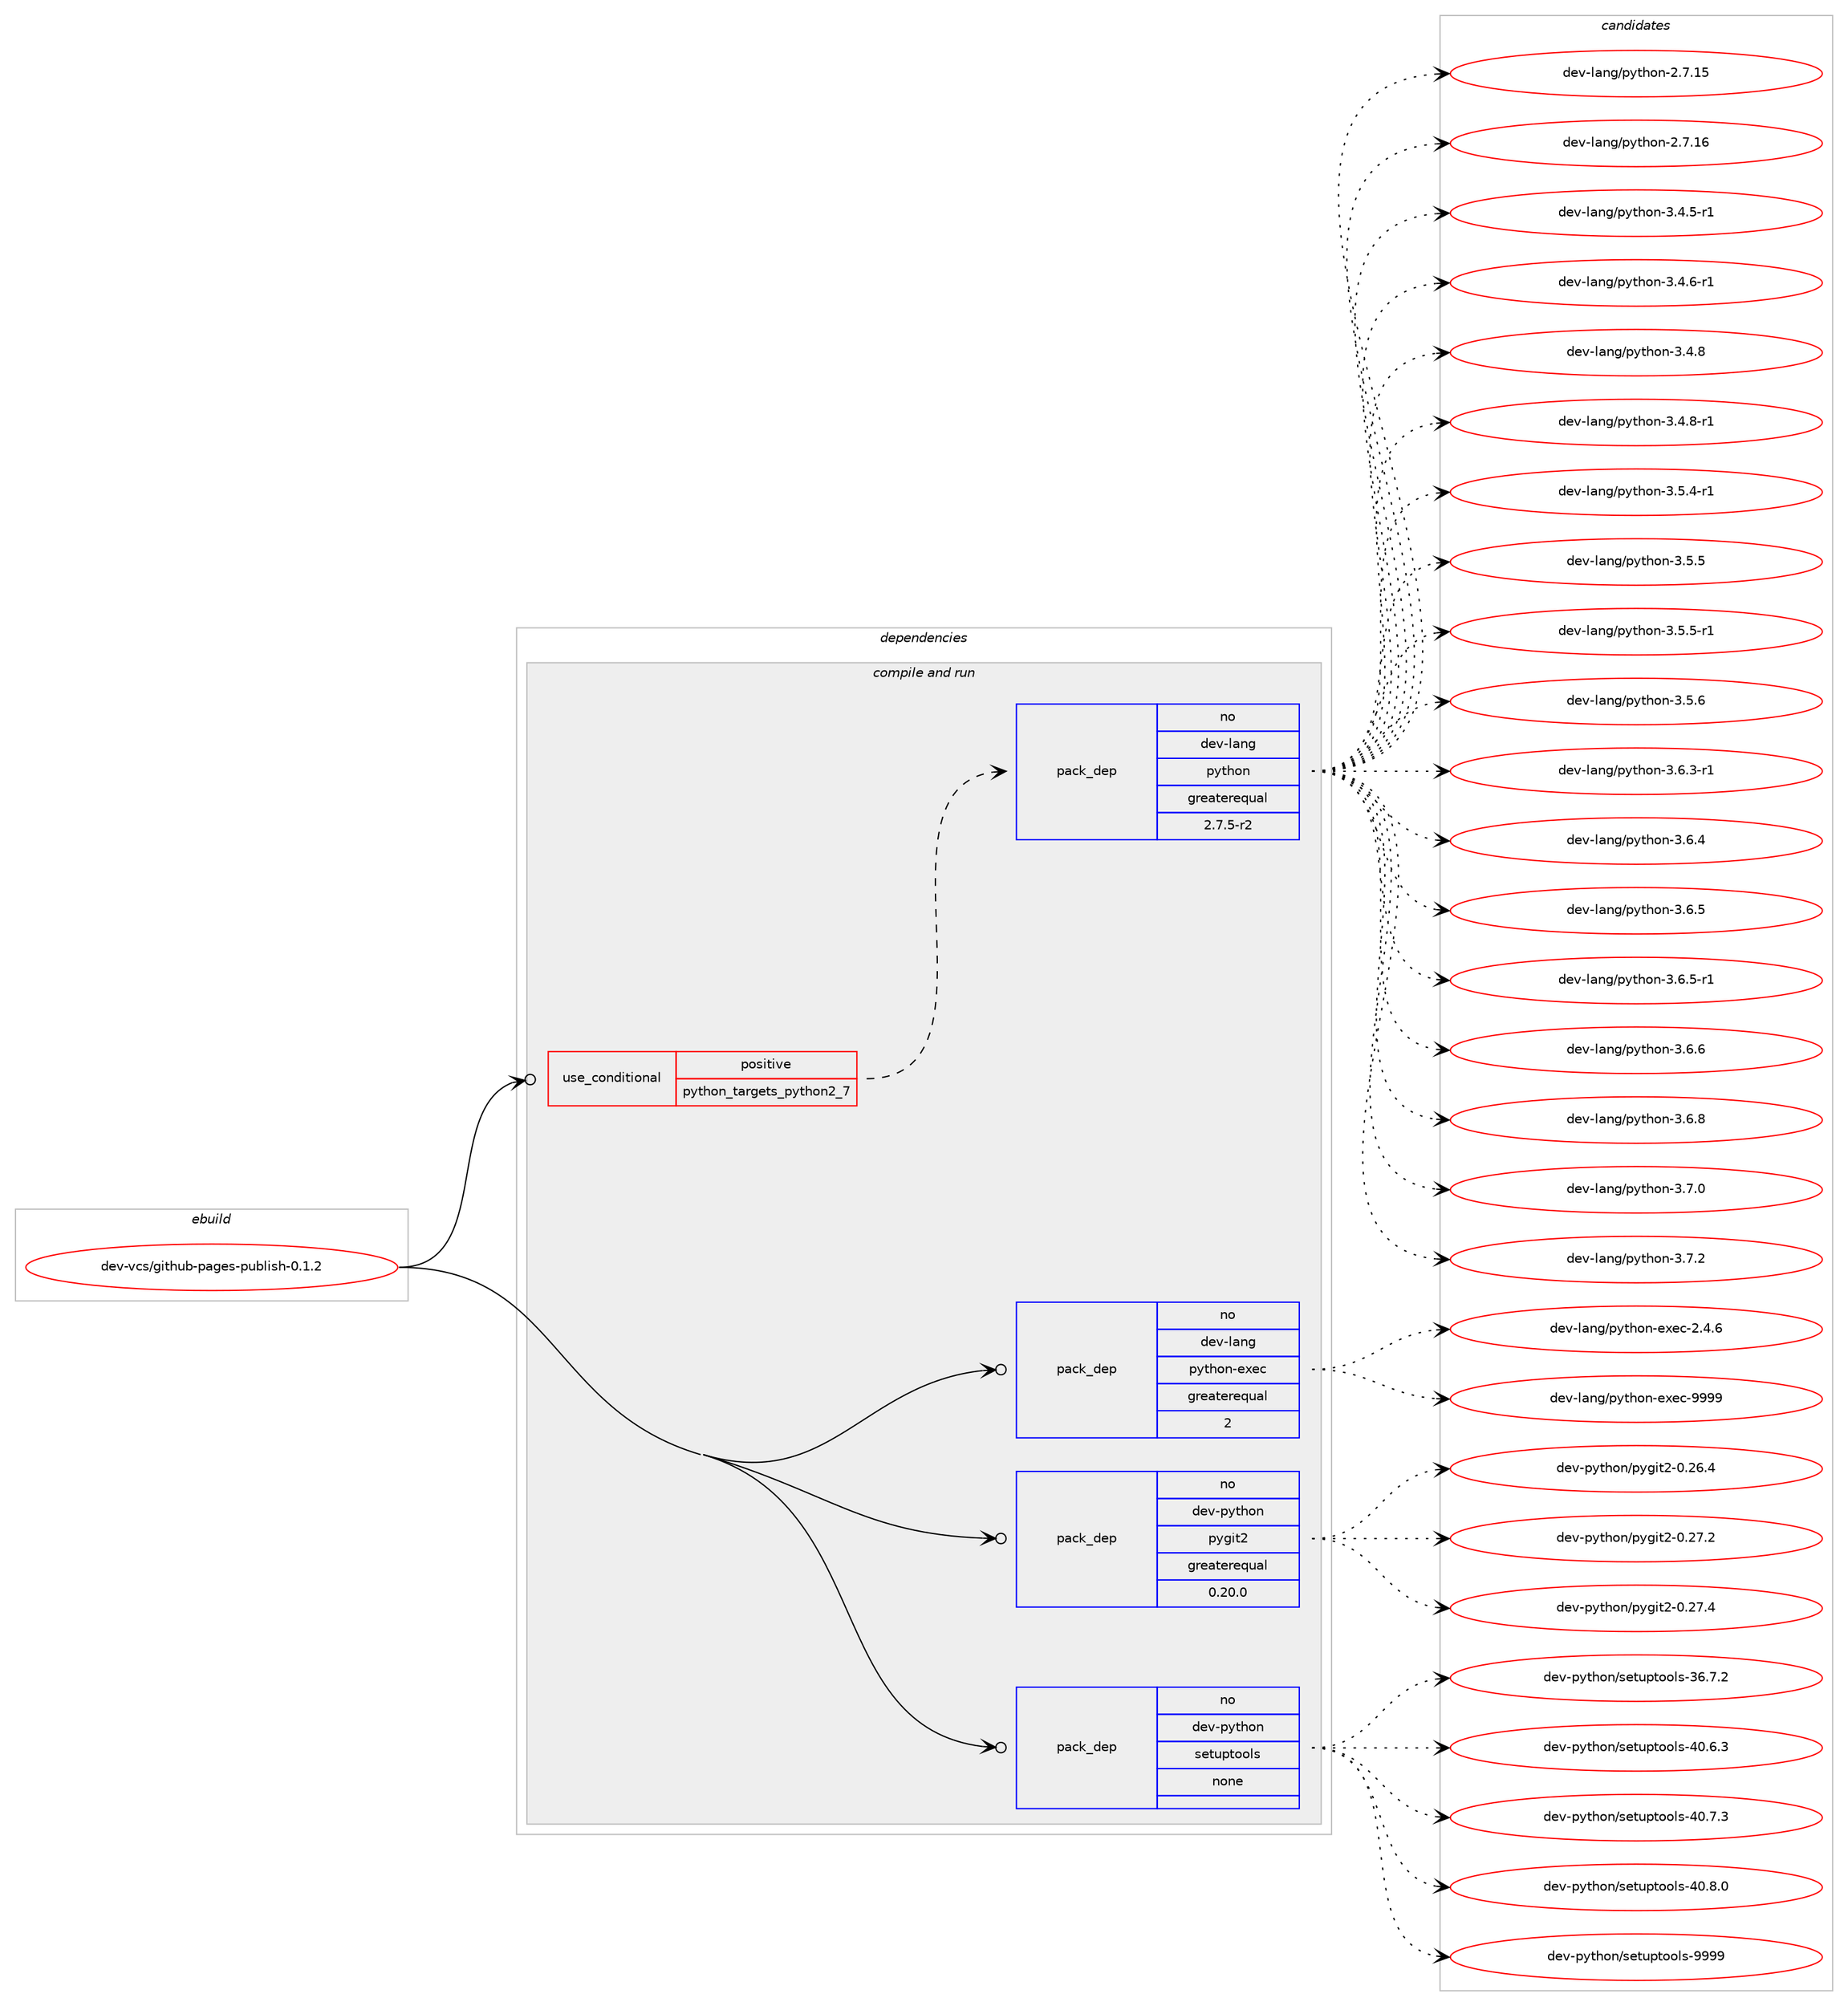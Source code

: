 digraph prolog {

# *************
# Graph options
# *************

newrank=true;
concentrate=true;
compound=true;
graph [rankdir=LR,fontname=Helvetica,fontsize=10,ranksep=1.5];#, ranksep=2.5, nodesep=0.2];
edge  [arrowhead=vee];
node  [fontname=Helvetica,fontsize=10];

# **********
# The ebuild
# **********

subgraph cluster_leftcol {
color=gray;
rank=same;
label=<<i>ebuild</i>>;
id [label="dev-vcs/github-pages-publish-0.1.2", color=red, width=4, href="../dev-vcs/github-pages-publish-0.1.2.svg"];
}

# ****************
# The dependencies
# ****************

subgraph cluster_midcol {
color=gray;
label=<<i>dependencies</i>>;
subgraph cluster_compile {
fillcolor="#eeeeee";
style=filled;
label=<<i>compile</i>>;
}
subgraph cluster_compileandrun {
fillcolor="#eeeeee";
style=filled;
label=<<i>compile and run</i>>;
subgraph cond425621 {
dependency1551644 [label=<<TABLE BORDER="0" CELLBORDER="1" CELLSPACING="0" CELLPADDING="4"><TR><TD ROWSPAN="3" CELLPADDING="10">use_conditional</TD></TR><TR><TD>positive</TD></TR><TR><TD>python_targets_python2_7</TD></TR></TABLE>>, shape=none, color=red];
subgraph pack1102269 {
dependency1551645 [label=<<TABLE BORDER="0" CELLBORDER="1" CELLSPACING="0" CELLPADDING="4" WIDTH="220"><TR><TD ROWSPAN="6" CELLPADDING="30">pack_dep</TD></TR><TR><TD WIDTH="110">no</TD></TR><TR><TD>dev-lang</TD></TR><TR><TD>python</TD></TR><TR><TD>greaterequal</TD></TR><TR><TD>2.7.5-r2</TD></TR></TABLE>>, shape=none, color=blue];
}
dependency1551644:e -> dependency1551645:w [weight=20,style="dashed",arrowhead="vee"];
}
id:e -> dependency1551644:w [weight=20,style="solid",arrowhead="odotvee"];
subgraph pack1102270 {
dependency1551646 [label=<<TABLE BORDER="0" CELLBORDER="1" CELLSPACING="0" CELLPADDING="4" WIDTH="220"><TR><TD ROWSPAN="6" CELLPADDING="30">pack_dep</TD></TR><TR><TD WIDTH="110">no</TD></TR><TR><TD>dev-lang</TD></TR><TR><TD>python-exec</TD></TR><TR><TD>greaterequal</TD></TR><TR><TD>2</TD></TR></TABLE>>, shape=none, color=blue];
}
id:e -> dependency1551646:w [weight=20,style="solid",arrowhead="odotvee"];
subgraph pack1102271 {
dependency1551647 [label=<<TABLE BORDER="0" CELLBORDER="1" CELLSPACING="0" CELLPADDING="4" WIDTH="220"><TR><TD ROWSPAN="6" CELLPADDING="30">pack_dep</TD></TR><TR><TD WIDTH="110">no</TD></TR><TR><TD>dev-python</TD></TR><TR><TD>pygit2</TD></TR><TR><TD>greaterequal</TD></TR><TR><TD>0.20.0</TD></TR></TABLE>>, shape=none, color=blue];
}
id:e -> dependency1551647:w [weight=20,style="solid",arrowhead="odotvee"];
subgraph pack1102272 {
dependency1551648 [label=<<TABLE BORDER="0" CELLBORDER="1" CELLSPACING="0" CELLPADDING="4" WIDTH="220"><TR><TD ROWSPAN="6" CELLPADDING="30">pack_dep</TD></TR><TR><TD WIDTH="110">no</TD></TR><TR><TD>dev-python</TD></TR><TR><TD>setuptools</TD></TR><TR><TD>none</TD></TR><TR><TD></TD></TR></TABLE>>, shape=none, color=blue];
}
id:e -> dependency1551648:w [weight=20,style="solid",arrowhead="odotvee"];
}
subgraph cluster_run {
fillcolor="#eeeeee";
style=filled;
label=<<i>run</i>>;
}
}

# **************
# The candidates
# **************

subgraph cluster_choices {
rank=same;
color=gray;
label=<<i>candidates</i>>;

subgraph choice1102269 {
color=black;
nodesep=1;
choice10010111845108971101034711212111610411111045504655464953 [label="dev-lang/python-2.7.15", color=red, width=4,href="../dev-lang/python-2.7.15.svg"];
choice10010111845108971101034711212111610411111045504655464954 [label="dev-lang/python-2.7.16", color=red, width=4,href="../dev-lang/python-2.7.16.svg"];
choice1001011184510897110103471121211161041111104551465246534511449 [label="dev-lang/python-3.4.5-r1", color=red, width=4,href="../dev-lang/python-3.4.5-r1.svg"];
choice1001011184510897110103471121211161041111104551465246544511449 [label="dev-lang/python-3.4.6-r1", color=red, width=4,href="../dev-lang/python-3.4.6-r1.svg"];
choice100101118451089711010347112121116104111110455146524656 [label="dev-lang/python-3.4.8", color=red, width=4,href="../dev-lang/python-3.4.8.svg"];
choice1001011184510897110103471121211161041111104551465246564511449 [label="dev-lang/python-3.4.8-r1", color=red, width=4,href="../dev-lang/python-3.4.8-r1.svg"];
choice1001011184510897110103471121211161041111104551465346524511449 [label="dev-lang/python-3.5.4-r1", color=red, width=4,href="../dev-lang/python-3.5.4-r1.svg"];
choice100101118451089711010347112121116104111110455146534653 [label="dev-lang/python-3.5.5", color=red, width=4,href="../dev-lang/python-3.5.5.svg"];
choice1001011184510897110103471121211161041111104551465346534511449 [label="dev-lang/python-3.5.5-r1", color=red, width=4,href="../dev-lang/python-3.5.5-r1.svg"];
choice100101118451089711010347112121116104111110455146534654 [label="dev-lang/python-3.5.6", color=red, width=4,href="../dev-lang/python-3.5.6.svg"];
choice1001011184510897110103471121211161041111104551465446514511449 [label="dev-lang/python-3.6.3-r1", color=red, width=4,href="../dev-lang/python-3.6.3-r1.svg"];
choice100101118451089711010347112121116104111110455146544652 [label="dev-lang/python-3.6.4", color=red, width=4,href="../dev-lang/python-3.6.4.svg"];
choice100101118451089711010347112121116104111110455146544653 [label="dev-lang/python-3.6.5", color=red, width=4,href="../dev-lang/python-3.6.5.svg"];
choice1001011184510897110103471121211161041111104551465446534511449 [label="dev-lang/python-3.6.5-r1", color=red, width=4,href="../dev-lang/python-3.6.5-r1.svg"];
choice100101118451089711010347112121116104111110455146544654 [label="dev-lang/python-3.6.6", color=red, width=4,href="../dev-lang/python-3.6.6.svg"];
choice100101118451089711010347112121116104111110455146544656 [label="dev-lang/python-3.6.8", color=red, width=4,href="../dev-lang/python-3.6.8.svg"];
choice100101118451089711010347112121116104111110455146554648 [label="dev-lang/python-3.7.0", color=red, width=4,href="../dev-lang/python-3.7.0.svg"];
choice100101118451089711010347112121116104111110455146554650 [label="dev-lang/python-3.7.2", color=red, width=4,href="../dev-lang/python-3.7.2.svg"];
dependency1551645:e -> choice10010111845108971101034711212111610411111045504655464953:w [style=dotted,weight="100"];
dependency1551645:e -> choice10010111845108971101034711212111610411111045504655464954:w [style=dotted,weight="100"];
dependency1551645:e -> choice1001011184510897110103471121211161041111104551465246534511449:w [style=dotted,weight="100"];
dependency1551645:e -> choice1001011184510897110103471121211161041111104551465246544511449:w [style=dotted,weight="100"];
dependency1551645:e -> choice100101118451089711010347112121116104111110455146524656:w [style=dotted,weight="100"];
dependency1551645:e -> choice1001011184510897110103471121211161041111104551465246564511449:w [style=dotted,weight="100"];
dependency1551645:e -> choice1001011184510897110103471121211161041111104551465346524511449:w [style=dotted,weight="100"];
dependency1551645:e -> choice100101118451089711010347112121116104111110455146534653:w [style=dotted,weight="100"];
dependency1551645:e -> choice1001011184510897110103471121211161041111104551465346534511449:w [style=dotted,weight="100"];
dependency1551645:e -> choice100101118451089711010347112121116104111110455146534654:w [style=dotted,weight="100"];
dependency1551645:e -> choice1001011184510897110103471121211161041111104551465446514511449:w [style=dotted,weight="100"];
dependency1551645:e -> choice100101118451089711010347112121116104111110455146544652:w [style=dotted,weight="100"];
dependency1551645:e -> choice100101118451089711010347112121116104111110455146544653:w [style=dotted,weight="100"];
dependency1551645:e -> choice1001011184510897110103471121211161041111104551465446534511449:w [style=dotted,weight="100"];
dependency1551645:e -> choice100101118451089711010347112121116104111110455146544654:w [style=dotted,weight="100"];
dependency1551645:e -> choice100101118451089711010347112121116104111110455146544656:w [style=dotted,weight="100"];
dependency1551645:e -> choice100101118451089711010347112121116104111110455146554648:w [style=dotted,weight="100"];
dependency1551645:e -> choice100101118451089711010347112121116104111110455146554650:w [style=dotted,weight="100"];
}
subgraph choice1102270 {
color=black;
nodesep=1;
choice1001011184510897110103471121211161041111104510112010199455046524654 [label="dev-lang/python-exec-2.4.6", color=red, width=4,href="../dev-lang/python-exec-2.4.6.svg"];
choice10010111845108971101034711212111610411111045101120101994557575757 [label="dev-lang/python-exec-9999", color=red, width=4,href="../dev-lang/python-exec-9999.svg"];
dependency1551646:e -> choice1001011184510897110103471121211161041111104510112010199455046524654:w [style=dotted,weight="100"];
dependency1551646:e -> choice10010111845108971101034711212111610411111045101120101994557575757:w [style=dotted,weight="100"];
}
subgraph choice1102271 {
color=black;
nodesep=1;
choice10010111845112121116104111110471121211031051165045484650544652 [label="dev-python/pygit2-0.26.4", color=red, width=4,href="../dev-python/pygit2-0.26.4.svg"];
choice10010111845112121116104111110471121211031051165045484650554650 [label="dev-python/pygit2-0.27.2", color=red, width=4,href="../dev-python/pygit2-0.27.2.svg"];
choice10010111845112121116104111110471121211031051165045484650554652 [label="dev-python/pygit2-0.27.4", color=red, width=4,href="../dev-python/pygit2-0.27.4.svg"];
dependency1551647:e -> choice10010111845112121116104111110471121211031051165045484650544652:w [style=dotted,weight="100"];
dependency1551647:e -> choice10010111845112121116104111110471121211031051165045484650554650:w [style=dotted,weight="100"];
dependency1551647:e -> choice10010111845112121116104111110471121211031051165045484650554652:w [style=dotted,weight="100"];
}
subgraph choice1102272 {
color=black;
nodesep=1;
choice100101118451121211161041111104711510111611711211611111110811545515446554650 [label="dev-python/setuptools-36.7.2", color=red, width=4,href="../dev-python/setuptools-36.7.2.svg"];
choice100101118451121211161041111104711510111611711211611111110811545524846544651 [label="dev-python/setuptools-40.6.3", color=red, width=4,href="../dev-python/setuptools-40.6.3.svg"];
choice100101118451121211161041111104711510111611711211611111110811545524846554651 [label="dev-python/setuptools-40.7.3", color=red, width=4,href="../dev-python/setuptools-40.7.3.svg"];
choice100101118451121211161041111104711510111611711211611111110811545524846564648 [label="dev-python/setuptools-40.8.0", color=red, width=4,href="../dev-python/setuptools-40.8.0.svg"];
choice10010111845112121116104111110471151011161171121161111111081154557575757 [label="dev-python/setuptools-9999", color=red, width=4,href="../dev-python/setuptools-9999.svg"];
dependency1551648:e -> choice100101118451121211161041111104711510111611711211611111110811545515446554650:w [style=dotted,weight="100"];
dependency1551648:e -> choice100101118451121211161041111104711510111611711211611111110811545524846544651:w [style=dotted,weight="100"];
dependency1551648:e -> choice100101118451121211161041111104711510111611711211611111110811545524846554651:w [style=dotted,weight="100"];
dependency1551648:e -> choice100101118451121211161041111104711510111611711211611111110811545524846564648:w [style=dotted,weight="100"];
dependency1551648:e -> choice10010111845112121116104111110471151011161171121161111111081154557575757:w [style=dotted,weight="100"];
}
}

}
